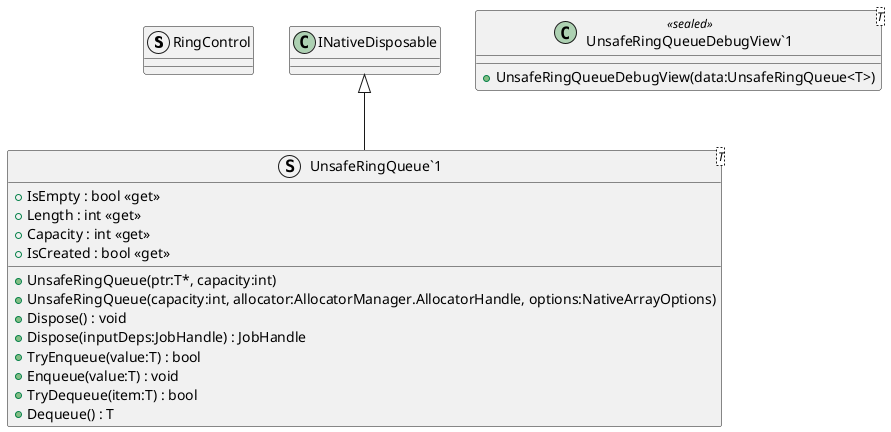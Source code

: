@startuml
struct RingControl {
}
struct "UnsafeRingQueue`1"<T> {
    + IsEmpty : bool <<get>>
    + Length : int <<get>>
    + Capacity : int <<get>>
    + UnsafeRingQueue(ptr:T*, capacity:int)
    + UnsafeRingQueue(capacity:int, allocator:AllocatorManager.AllocatorHandle, options:NativeArrayOptions)
    + IsCreated : bool <<get>>
    + Dispose() : void
    + Dispose(inputDeps:JobHandle) : JobHandle
    + TryEnqueue(value:T) : bool
    + Enqueue(value:T) : void
    + TryDequeue(item:T) : bool
    + Dequeue() : T
}
class "UnsafeRingQueueDebugView`1"<T> <<sealed>> {
    + UnsafeRingQueueDebugView(data:UnsafeRingQueue<T>)
}
INativeDisposable <|-- "UnsafeRingQueue`1"
@enduml
